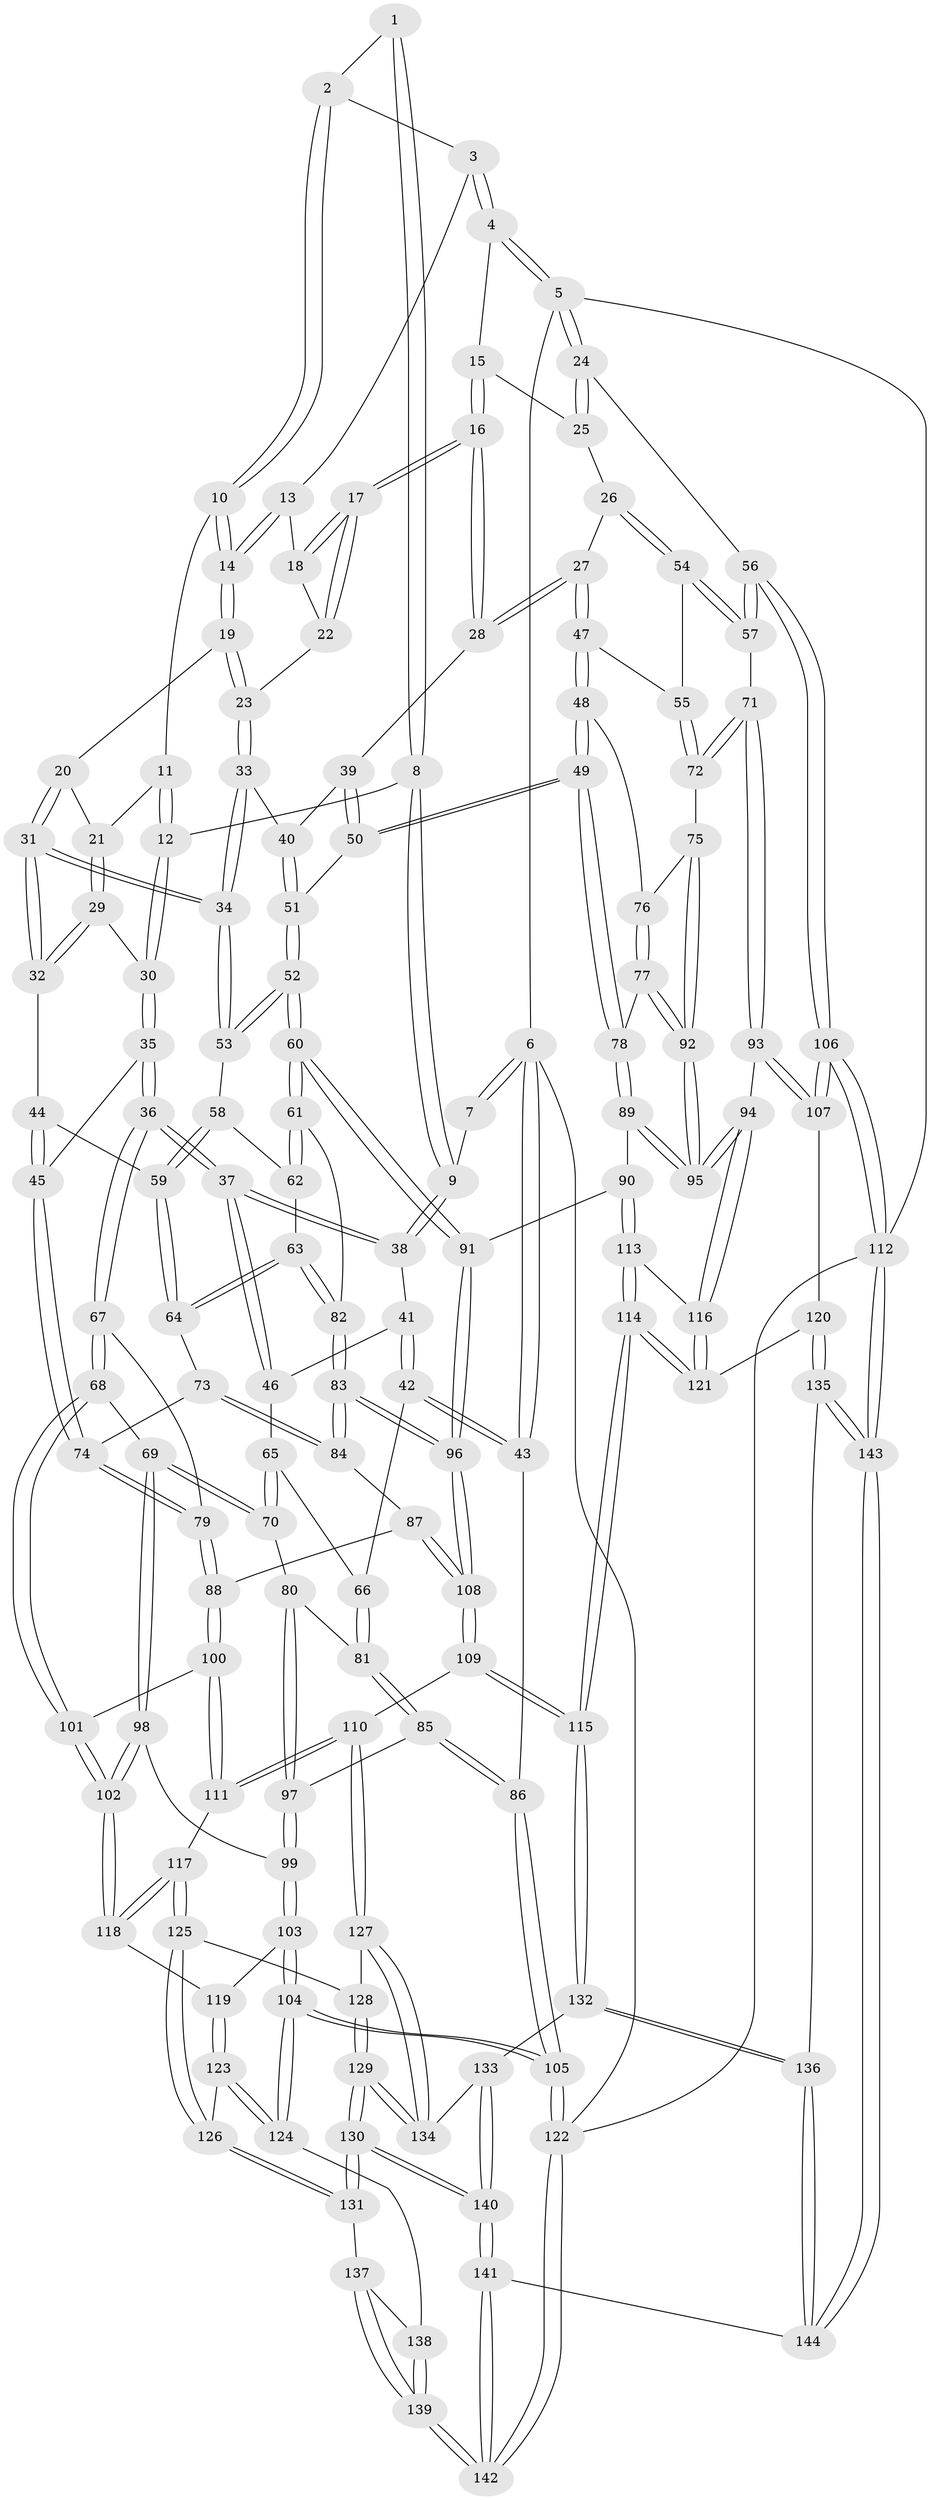 // coarse degree distribution, {4: 0.27906976744186046, 10: 0.023255813953488372, 5: 0.2558139534883721, 6: 0.13953488372093023, 3: 0.23255813953488372, 7: 0.023255813953488372, 8: 0.046511627906976744}
// Generated by graph-tools (version 1.1) at 2025/21/03/04/25 18:21:33]
// undirected, 144 vertices, 357 edges
graph export_dot {
graph [start="1"]
  node [color=gray90,style=filled];
  1 [pos="+0.39082249212557446+0"];
  2 [pos="+0.4980116526754485+0"];
  3 [pos="+0.9344290760842763+0"];
  4 [pos="+1+0"];
  5 [pos="+1+0"];
  6 [pos="+0+0"];
  7 [pos="+0.07749849328583629+0"];
  8 [pos="+0.31210087822525684+0.13513490525916036"];
  9 [pos="+0.16023483255859775+0.11627573565665503"];
  10 [pos="+0.5064001745838388+0"];
  11 [pos="+0.45787672323901535+0.0641295804607332"];
  12 [pos="+0.31669872484500255+0.14028521818082484"];
  13 [pos="+0.8047785455731056+0.043875756965776176"];
  14 [pos="+0.6238008454603313+0.08075738657566234"];
  15 [pos="+0.9102315669594031+0.12953320204693117"];
  16 [pos="+0.8304570124025971+0.16392602574994633"];
  17 [pos="+0.8253328035375739+0.15270774109790108"];
  18 [pos="+0.8074255247475424+0.06509369415831151"];
  19 [pos="+0.6270750653588496+0.11488474256696875"];
  20 [pos="+0.5185987258058661+0.15658997947243727"];
  21 [pos="+0.45814816662573077+0.14483488537636047"];
  22 [pos="+0.6985268945289361+0.1234330306354915"];
  23 [pos="+0.6287259487411199+0.11851378329006626"];
  24 [pos="+1+0.2013381779379607"];
  25 [pos="+0.9417927719989734+0.14308487965156608"];
  26 [pos="+0.9407012538457935+0.2652610620600941"];
  27 [pos="+0.8622105057497087+0.24360977832113"];
  28 [pos="+0.8245354507361117+0.20919433910133536"];
  29 [pos="+0.43337913592253885+0.18261754270113675"];
  30 [pos="+0.34758273313827476+0.19684116948282318"];
  31 [pos="+0.5473623287877264+0.26814226571414035"];
  32 [pos="+0.4776725536965011+0.24645691684312337"];
  33 [pos="+0.6471221340705497+0.22946645722474954"];
  34 [pos="+0.5673662505343305+0.28014150112576225"];
  35 [pos="+0.29924375954799076+0.3241130090419572"];
  36 [pos="+0.2880857293700461+0.329770576764788"];
  37 [pos="+0.27969392283806593+0.3262001723177317"];
  38 [pos="+0.15152329552950858+0.13766350309712044"];
  39 [pos="+0.8083606951079868+0.21667282184972692"];
  40 [pos="+0.6877137072263328+0.2469748118864736"];
  41 [pos="+0.09125760935201009+0.1888721843863121"];
  42 [pos="+0+0.2834913255409277"];
  43 [pos="+0+0.28745191893111954"];
  44 [pos="+0.42327495737920495+0.30327405724032225"];
  45 [pos="+0.33182596084607846+0.33106088157919356"];
  46 [pos="+0.21236307347608613+0.3277214611088872"];
  47 [pos="+0.8387429610218653+0.3756526136057199"];
  48 [pos="+0.8263507692367962+0.3879462193096857"];
  49 [pos="+0.7877492495386411+0.40518704284566337"];
  50 [pos="+0.7672450764738699+0.3989548326404822"];
  51 [pos="+0.7239505469371182+0.3957031923676368"];
  52 [pos="+0.6994160145074151+0.4139322615070466"];
  53 [pos="+0.5645535569191866+0.29489106915960767"];
  54 [pos="+0.9808941997767783+0.28087539455677546"];
  55 [pos="+0.8732496433881385+0.37357001877849955"];
  56 [pos="+1+0.31320168325131764"];
  57 [pos="+1+0.31843756178033017"];
  58 [pos="+0.5599648525726846+0.3056782055402163"];
  59 [pos="+0.5138087481662375+0.3645992291850922"];
  60 [pos="+0.6908284842755086+0.4239314422029956"];
  61 [pos="+0.6820739794423533+0.4241877430188183"];
  62 [pos="+0.5972330984280351+0.3762615110373204"];
  63 [pos="+0.5811041191618899+0.43377454434506035"];
  64 [pos="+0.504131554987926+0.3933124508907628"];
  65 [pos="+0.1253431811861433+0.34166523421380435"];
  66 [pos="+0+0.30657405279433086"];
  67 [pos="+0.27285926306081126+0.4239396919631211"];
  68 [pos="+0.25422812854497145+0.4596474370555434"];
  69 [pos="+0.2502736259669143+0.46127288938481315"];
  70 [pos="+0.1507544454956936+0.45773080525390863"];
  71 [pos="+1+0.4059117191541523"];
  72 [pos="+0.9751926685820653+0.41588395881298496"];
  73 [pos="+0.5019844730767358+0.3952878565083126"];
  74 [pos="+0.44437403308148526+0.4150966454665494"];
  75 [pos="+0.9460991295177277+0.44024537757845167"];
  76 [pos="+0.8819583362935774+0.4324889554502848"];
  77 [pos="+0.8659278736692801+0.4869057754494682"];
  78 [pos="+0.7955222789265353+0.42853257284451113"];
  79 [pos="+0.42071526934136144+0.4909046172426068"];
  80 [pos="+0.11336931168385884+0.47759346886467796"];
  81 [pos="+0.09806397055072712+0.46424697008923316"];
  82 [pos="+0.5922653816387894+0.4451283362535003"];
  83 [pos="+0.5626764172085363+0.5364338190391618"];
  84 [pos="+0.5143012559551973+0.45288410010108754"];
  85 [pos="+0+0.4811283763543312"];
  86 [pos="+0+0.47081587147808934"];
  87 [pos="+0.4546295648900208+0.5196193973795251"];
  88 [pos="+0.42288079235033277+0.5016278167315787"];
  89 [pos="+0.7896608348420446+0.5153270162588063"];
  90 [pos="+0.7032636691002878+0.5571757990882382"];
  91 [pos="+0.6867117768584937+0.5476275811954713"];
  92 [pos="+0.8958057963365378+0.5404745101922004"];
  93 [pos="+0.9503625397831107+0.5944838367963995"];
  94 [pos="+0.9000805331021108+0.5862682778061677"];
  95 [pos="+0.89455159646794+0.5713302649665967"];
  96 [pos="+0.5628574837217272+0.5822730772277739"];
  97 [pos="+0.10358964424748508+0.5128650324004804"];
  98 [pos="+0.18502309603120112+0.5607835048891929"];
  99 [pos="+0.10420247510440174+0.5789558714383236"];
  100 [pos="+0.3461440081786977+0.5776978189144173"];
  101 [pos="+0.3144827094143572+0.567426935202595"];
  102 [pos="+0.24636581712157793+0.6215392913765597"];
  103 [pos="+0.0998838401075403+0.5855659239927529"];
  104 [pos="+0+0.742478735595129"];
  105 [pos="+0+0.768378041541851"];
  106 [pos="+1+0.6574982261675735"];
  107 [pos="+1+0.6588107204242432"];
  108 [pos="+0.54968957286788+0.5963046000352255"];
  109 [pos="+0.5459314903695085+0.6104290984985258"];
  110 [pos="+0.4703481467531688+0.6816815400665956"];
  111 [pos="+0.3720179931563058+0.6220322791080748"];
  112 [pos="+1+1"];
  113 [pos="+0.7584115634741125+0.6475210147869168"];
  114 [pos="+0.721142433900268+0.7686123891081815"];
  115 [pos="+0.7144812882334864+0.7744744749936996"];
  116 [pos="+0.8896195355616415+0.59771878190412"];
  117 [pos="+0.3114508962006157+0.6890299284215786"];
  118 [pos="+0.23791960148705454+0.6487067466744032"];
  119 [pos="+0.21943329306459428+0.6654002668415613"];
  120 [pos="+0.9142791672725459+0.7810143200430701"];
  121 [pos="+0.8854733142714678+0.7633067031294952"];
  122 [pos="+0+1"];
  123 [pos="+0.1818052333030902+0.7544702258298194"];
  124 [pos="+0+0.7569904193883652"];
  125 [pos="+0.3166359641235111+0.7309514421143667"];
  126 [pos="+0.23907133612632758+0.7973602186722829"];
  127 [pos="+0.46452914899872727+0.7165939919823984"];
  128 [pos="+0.3368734869117261+0.7353000336299317"];
  129 [pos="+0.3848576599849059+0.8717935780846467"];
  130 [pos="+0.3709573261054391+0.8977505508238041"];
  131 [pos="+0.249112440372485+0.8215840588214355"];
  132 [pos="+0.690050605899551+0.8350713384612842"];
  133 [pos="+0.5859853214125827+0.8324808161171935"];
  134 [pos="+0.4718901552647129+0.7559909322970769"];
  135 [pos="+0.9296998546409838+0.9614908387968212"];
  136 [pos="+0.7015872298320444+0.8684773659029102"];
  137 [pos="+0.22887935579765328+0.850646585772409"];
  138 [pos="+0.13529532581278014+0.8764174965669227"];
  139 [pos="+0.17497945845598092+0.9830422826215578"];
  140 [pos="+0.40475950327868665+1"];
  141 [pos="+0.3985802931075647+1"];
  142 [pos="+0.13809648521096513+1"];
  143 [pos="+1+1"];
  144 [pos="+0.6182388103687629+1"];
  1 -- 2;
  1 -- 8;
  1 -- 8;
  2 -- 3;
  2 -- 10;
  2 -- 10;
  3 -- 4;
  3 -- 4;
  3 -- 13;
  4 -- 5;
  4 -- 5;
  4 -- 15;
  5 -- 6;
  5 -- 24;
  5 -- 24;
  5 -- 112;
  6 -- 7;
  6 -- 7;
  6 -- 43;
  6 -- 43;
  6 -- 122;
  7 -- 9;
  8 -- 9;
  8 -- 9;
  8 -- 12;
  9 -- 38;
  9 -- 38;
  10 -- 11;
  10 -- 14;
  10 -- 14;
  11 -- 12;
  11 -- 12;
  11 -- 21;
  12 -- 30;
  12 -- 30;
  13 -- 14;
  13 -- 14;
  13 -- 18;
  14 -- 19;
  14 -- 19;
  15 -- 16;
  15 -- 16;
  15 -- 25;
  16 -- 17;
  16 -- 17;
  16 -- 28;
  16 -- 28;
  17 -- 18;
  17 -- 18;
  17 -- 22;
  17 -- 22;
  18 -- 22;
  19 -- 20;
  19 -- 23;
  19 -- 23;
  20 -- 21;
  20 -- 31;
  20 -- 31;
  21 -- 29;
  21 -- 29;
  22 -- 23;
  23 -- 33;
  23 -- 33;
  24 -- 25;
  24 -- 25;
  24 -- 56;
  25 -- 26;
  26 -- 27;
  26 -- 54;
  26 -- 54;
  27 -- 28;
  27 -- 28;
  27 -- 47;
  27 -- 47;
  28 -- 39;
  29 -- 30;
  29 -- 32;
  29 -- 32;
  30 -- 35;
  30 -- 35;
  31 -- 32;
  31 -- 32;
  31 -- 34;
  31 -- 34;
  32 -- 44;
  33 -- 34;
  33 -- 34;
  33 -- 40;
  34 -- 53;
  34 -- 53;
  35 -- 36;
  35 -- 36;
  35 -- 45;
  36 -- 37;
  36 -- 37;
  36 -- 67;
  36 -- 67;
  37 -- 38;
  37 -- 38;
  37 -- 46;
  37 -- 46;
  38 -- 41;
  39 -- 40;
  39 -- 50;
  39 -- 50;
  40 -- 51;
  40 -- 51;
  41 -- 42;
  41 -- 42;
  41 -- 46;
  42 -- 43;
  42 -- 43;
  42 -- 66;
  43 -- 86;
  44 -- 45;
  44 -- 45;
  44 -- 59;
  45 -- 74;
  45 -- 74;
  46 -- 65;
  47 -- 48;
  47 -- 48;
  47 -- 55;
  48 -- 49;
  48 -- 49;
  48 -- 76;
  49 -- 50;
  49 -- 50;
  49 -- 78;
  49 -- 78;
  50 -- 51;
  51 -- 52;
  51 -- 52;
  52 -- 53;
  52 -- 53;
  52 -- 60;
  52 -- 60;
  53 -- 58;
  54 -- 55;
  54 -- 57;
  54 -- 57;
  55 -- 72;
  55 -- 72;
  56 -- 57;
  56 -- 57;
  56 -- 106;
  56 -- 106;
  57 -- 71;
  58 -- 59;
  58 -- 59;
  58 -- 62;
  59 -- 64;
  59 -- 64;
  60 -- 61;
  60 -- 61;
  60 -- 91;
  60 -- 91;
  61 -- 62;
  61 -- 62;
  61 -- 82;
  62 -- 63;
  63 -- 64;
  63 -- 64;
  63 -- 82;
  63 -- 82;
  64 -- 73;
  65 -- 66;
  65 -- 70;
  65 -- 70;
  66 -- 81;
  66 -- 81;
  67 -- 68;
  67 -- 68;
  67 -- 79;
  68 -- 69;
  68 -- 101;
  68 -- 101;
  69 -- 70;
  69 -- 70;
  69 -- 98;
  69 -- 98;
  70 -- 80;
  71 -- 72;
  71 -- 72;
  71 -- 93;
  71 -- 93;
  72 -- 75;
  73 -- 74;
  73 -- 84;
  73 -- 84;
  74 -- 79;
  74 -- 79;
  75 -- 76;
  75 -- 92;
  75 -- 92;
  76 -- 77;
  76 -- 77;
  77 -- 78;
  77 -- 92;
  77 -- 92;
  78 -- 89;
  78 -- 89;
  79 -- 88;
  79 -- 88;
  80 -- 81;
  80 -- 97;
  80 -- 97;
  81 -- 85;
  81 -- 85;
  82 -- 83;
  82 -- 83;
  83 -- 84;
  83 -- 84;
  83 -- 96;
  83 -- 96;
  84 -- 87;
  85 -- 86;
  85 -- 86;
  85 -- 97;
  86 -- 105;
  86 -- 105;
  87 -- 88;
  87 -- 108;
  87 -- 108;
  88 -- 100;
  88 -- 100;
  89 -- 90;
  89 -- 95;
  89 -- 95;
  90 -- 91;
  90 -- 113;
  90 -- 113;
  91 -- 96;
  91 -- 96;
  92 -- 95;
  92 -- 95;
  93 -- 94;
  93 -- 107;
  93 -- 107;
  94 -- 95;
  94 -- 95;
  94 -- 116;
  94 -- 116;
  96 -- 108;
  96 -- 108;
  97 -- 99;
  97 -- 99;
  98 -- 99;
  98 -- 102;
  98 -- 102;
  99 -- 103;
  99 -- 103;
  100 -- 101;
  100 -- 111;
  100 -- 111;
  101 -- 102;
  101 -- 102;
  102 -- 118;
  102 -- 118;
  103 -- 104;
  103 -- 104;
  103 -- 119;
  104 -- 105;
  104 -- 105;
  104 -- 124;
  104 -- 124;
  105 -- 122;
  105 -- 122;
  106 -- 107;
  106 -- 107;
  106 -- 112;
  106 -- 112;
  107 -- 120;
  108 -- 109;
  108 -- 109;
  109 -- 110;
  109 -- 115;
  109 -- 115;
  110 -- 111;
  110 -- 111;
  110 -- 127;
  110 -- 127;
  111 -- 117;
  112 -- 143;
  112 -- 143;
  112 -- 122;
  113 -- 114;
  113 -- 114;
  113 -- 116;
  114 -- 115;
  114 -- 115;
  114 -- 121;
  114 -- 121;
  115 -- 132;
  115 -- 132;
  116 -- 121;
  116 -- 121;
  117 -- 118;
  117 -- 118;
  117 -- 125;
  117 -- 125;
  118 -- 119;
  119 -- 123;
  119 -- 123;
  120 -- 121;
  120 -- 135;
  120 -- 135;
  122 -- 142;
  122 -- 142;
  123 -- 124;
  123 -- 124;
  123 -- 126;
  124 -- 138;
  125 -- 126;
  125 -- 126;
  125 -- 128;
  126 -- 131;
  126 -- 131;
  127 -- 128;
  127 -- 134;
  127 -- 134;
  128 -- 129;
  128 -- 129;
  129 -- 130;
  129 -- 130;
  129 -- 134;
  129 -- 134;
  130 -- 131;
  130 -- 131;
  130 -- 140;
  130 -- 140;
  131 -- 137;
  132 -- 133;
  132 -- 136;
  132 -- 136;
  133 -- 134;
  133 -- 140;
  133 -- 140;
  135 -- 136;
  135 -- 143;
  135 -- 143;
  136 -- 144;
  136 -- 144;
  137 -- 138;
  137 -- 139;
  137 -- 139;
  138 -- 139;
  138 -- 139;
  139 -- 142;
  139 -- 142;
  140 -- 141;
  140 -- 141;
  141 -- 142;
  141 -- 142;
  141 -- 144;
  143 -- 144;
  143 -- 144;
}
